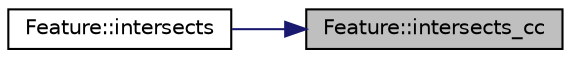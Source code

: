 digraph "Feature::intersects_cc"
{
 // LATEX_PDF_SIZE
  edge [fontname="Helvetica",fontsize="10",labelfontname="Helvetica",labelfontsize="10"];
  node [fontname="Helvetica",fontsize="10",shape=record];
  rankdir="RL";
  Node1 [label="Feature::intersects_cc",height=0.2,width=0.4,color="black", fillcolor="grey75", style="filled", fontcolor="black",tooltip=" "];
  Node1 -> Node2 [dir="back",color="midnightblue",fontsize="10",style="solid",fontname="Helvetica"];
  Node2 [label="Feature::intersects",height=0.2,width=0.4,color="black", fillcolor="white", style="filled",URL="$d7/d76/class_feature.html#a93e39a12033812be3fc30f7e9e3ab9d6",tooltip=" "];
}
